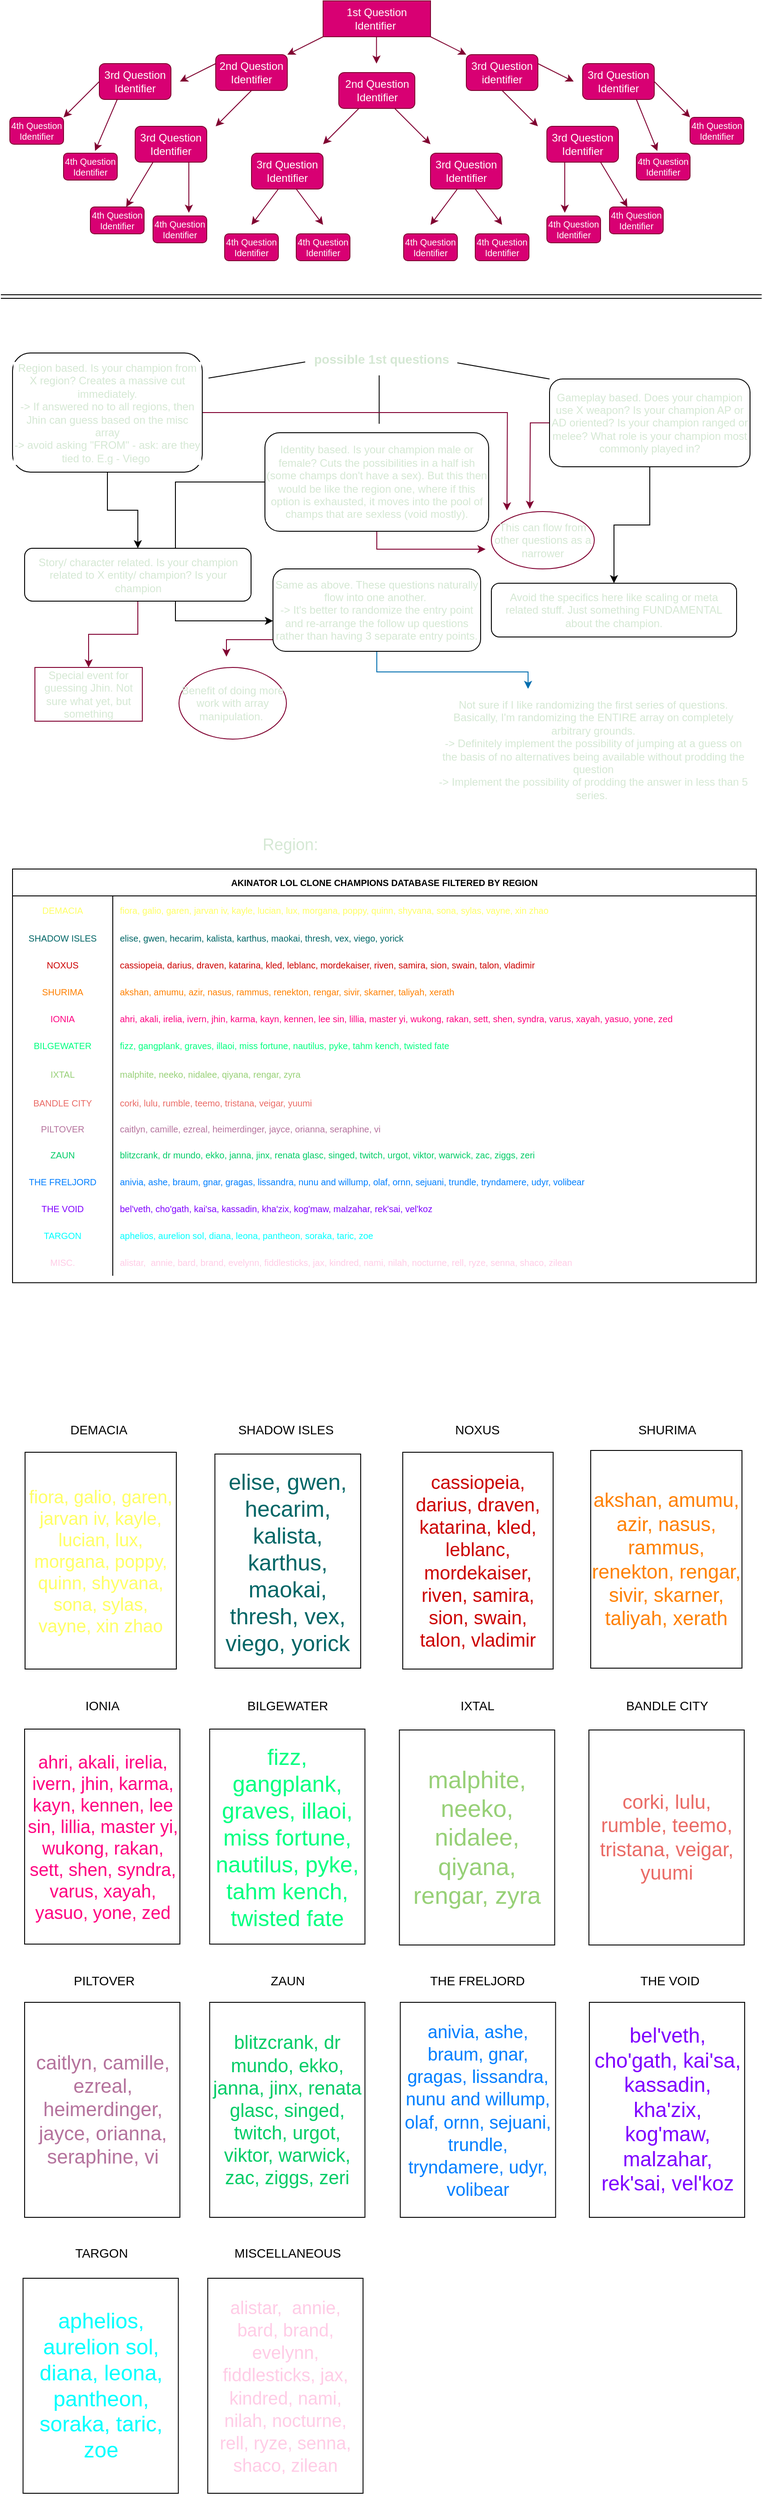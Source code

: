 <mxfile version="20.2.8" type="github">
  <diagram id="Z1RR6mmJHM-_WVOXm7XX" name="Page-1">
    <mxGraphModel dx="1185" dy="662" grid="0" gridSize="10" guides="1" tooltips="1" connect="1" arrows="1" fold="1" page="1" pageScale="1" pageWidth="850" pageHeight="1100" math="0" shadow="0">
      <root>
        <mxCell id="0" />
        <mxCell id="1" parent="0" />
        <mxCell id="8yJS9vhKJrnBrzT2P1xs-1" value="1st Question Identifier&amp;nbsp;" style="rounded=0;whiteSpace=wrap;html=1;fillStyle=auto;labelBorderColor=none;labelBackgroundColor=none;fillColor=#d80073;fontColor=#ffffff;strokeColor=#800031;" parent="1" vertex="1">
          <mxGeometry x="360" y="30" width="120" height="40" as="geometry" />
        </mxCell>
        <mxCell id="8yJS9vhKJrnBrzT2P1xs-2" value="" style="endArrow=classic;html=1;rounded=0;labelBackgroundColor=none;fillColor=#d80073;strokeColor=#800031;fontColor=#D5E8D4;" parent="1" edge="1">
          <mxGeometry width="50" height="50" relative="1" as="geometry">
            <mxPoint x="360" y="70" as="sourcePoint" />
            <mxPoint x="320" y="90" as="targetPoint" />
            <Array as="points" />
          </mxGeometry>
        </mxCell>
        <mxCell id="8yJS9vhKJrnBrzT2P1xs-4" value="" style="endArrow=classic;html=1;rounded=0;labelBackgroundColor=none;fillColor=#d80073;strokeColor=#800031;fontColor=#D5E8D4;" parent="1" edge="1">
          <mxGeometry width="50" height="50" relative="1" as="geometry">
            <mxPoint x="419.66" y="70" as="sourcePoint" />
            <mxPoint x="419.66" y="100" as="targetPoint" />
            <Array as="points">
              <mxPoint x="419.66" y="70" />
            </Array>
          </mxGeometry>
        </mxCell>
        <mxCell id="8yJS9vhKJrnBrzT2P1xs-5" value="" style="endArrow=classic;html=1;rounded=0;entryX=0;entryY=0;entryDx=0;entryDy=0;labelBackgroundColor=none;fillColor=#d80073;strokeColor=#800031;fontColor=#D5E8D4;" parent="1" target="8yJS9vhKJrnBrzT2P1xs-7" edge="1">
          <mxGeometry width="50" height="50" relative="1" as="geometry">
            <mxPoint x="480" y="70" as="sourcePoint" />
            <mxPoint x="515" y="90" as="targetPoint" />
            <Array as="points" />
          </mxGeometry>
        </mxCell>
        <mxCell id="8yJS9vhKJrnBrzT2P1xs-6" value="2nd Question Identifier" style="rounded=1;whiteSpace=wrap;html=1;fillStyle=auto;labelBackgroundColor=none;fillColor=#d80073;fontColor=#ffffff;strokeColor=#800031;" parent="1" vertex="1">
          <mxGeometry x="240" y="90" width="80" height="40" as="geometry" />
        </mxCell>
        <mxCell id="8yJS9vhKJrnBrzT2P1xs-7" value="3rd Question identifier" style="rounded=1;whiteSpace=wrap;html=1;fillStyle=auto;labelBackgroundColor=none;fillColor=#d80073;fontColor=#ffffff;strokeColor=#800031;" parent="1" vertex="1">
          <mxGeometry x="520" y="90" width="80" height="40" as="geometry" />
        </mxCell>
        <mxCell id="8yJS9vhKJrnBrzT2P1xs-8" value="2nd Question Identifier" style="rounded=1;whiteSpace=wrap;html=1;fillStyle=auto;labelBackgroundColor=none;fillColor=#d80073;fontColor=#ffffff;strokeColor=#800031;" parent="1" vertex="1">
          <mxGeometry x="377.5" y="110" width="85" height="40" as="geometry" />
        </mxCell>
        <mxCell id="8yJS9vhKJrnBrzT2P1xs-10" value="" style="endArrow=classic;html=1;rounded=0;labelBackgroundColor=none;fillColor=#d80073;strokeColor=#800031;fontColor=#D5E8D4;" parent="1" edge="1">
          <mxGeometry width="50" height="50" relative="1" as="geometry">
            <mxPoint x="400" y="150" as="sourcePoint" />
            <mxPoint x="360" y="190" as="targetPoint" />
            <Array as="points">
              <mxPoint x="360" y="190" />
            </Array>
          </mxGeometry>
        </mxCell>
        <mxCell id="8yJS9vhKJrnBrzT2P1xs-11" value="" style="endArrow=classic;html=1;rounded=0;labelBackgroundColor=none;fillColor=#d80073;strokeColor=#800031;fontColor=#D5E8D4;" parent="1" edge="1">
          <mxGeometry width="50" height="50" relative="1" as="geometry">
            <mxPoint x="440" y="150" as="sourcePoint" />
            <mxPoint x="480" y="190" as="targetPoint" />
            <Array as="points" />
          </mxGeometry>
        </mxCell>
        <mxCell id="8yJS9vhKJrnBrzT2P1xs-14" value="3rd Question Identifier" style="rounded=1;whiteSpace=wrap;html=1;fillStyle=auto;labelBackgroundColor=none;fillColor=#d80073;fontColor=#ffffff;strokeColor=#800031;" parent="1" vertex="1">
          <mxGeometry x="280" y="200" width="80" height="40" as="geometry" />
        </mxCell>
        <mxCell id="8yJS9vhKJrnBrzT2P1xs-15" value="3rd Question Identifier" style="rounded=1;whiteSpace=wrap;html=1;fillStyle=auto;labelBackgroundColor=none;fillColor=#d80073;fontColor=#ffffff;strokeColor=#800031;" parent="1" vertex="1">
          <mxGeometry x="480" y="200" width="80" height="40" as="geometry" />
        </mxCell>
        <mxCell id="8yJS9vhKJrnBrzT2P1xs-16" value="3rd Question Identifier" style="rounded=1;whiteSpace=wrap;html=1;fillStyle=auto;labelBackgroundColor=none;fillColor=#d80073;fontColor=#ffffff;strokeColor=#800031;" parent="1" vertex="1">
          <mxGeometry x="110" y="100" width="80" height="40" as="geometry" />
        </mxCell>
        <mxCell id="8yJS9vhKJrnBrzT2P1xs-19" value="" style="endArrow=classic;html=1;rounded=0;labelBackgroundColor=none;fillColor=#d80073;strokeColor=#800031;fontColor=#D5E8D4;" parent="1" edge="1">
          <mxGeometry width="50" height="50" relative="1" as="geometry">
            <mxPoint x="240" y="100" as="sourcePoint" />
            <mxPoint x="200" y="120" as="targetPoint" />
            <Array as="points" />
          </mxGeometry>
        </mxCell>
        <mxCell id="8yJS9vhKJrnBrzT2P1xs-20" value="" style="endArrow=classic;html=1;rounded=0;labelBackgroundColor=none;fillColor=#d80073;strokeColor=#800031;fontColor=#D5E8D4;" parent="1" edge="1">
          <mxGeometry width="50" height="50" relative="1" as="geometry">
            <mxPoint x="280" y="130" as="sourcePoint" />
            <mxPoint x="240" y="170" as="targetPoint" />
            <Array as="points">
              <mxPoint x="240" y="170" />
            </Array>
          </mxGeometry>
        </mxCell>
        <mxCell id="8yJS9vhKJrnBrzT2P1xs-21" value="3rd Question Identifier" style="rounded=1;whiteSpace=wrap;html=1;fillStyle=auto;labelBackgroundColor=none;fillColor=#d80073;fontColor=#ffffff;strokeColor=#800031;" parent="1" vertex="1">
          <mxGeometry x="150" y="170" width="80" height="40" as="geometry" />
        </mxCell>
        <mxCell id="8yJS9vhKJrnBrzT2P1xs-24" value="" style="endArrow=classic;html=1;rounded=0;entryX=0;entryY=0;entryDx=0;entryDy=0;labelBackgroundColor=none;fillColor=#d80073;strokeColor=#800031;fontColor=#D5E8D4;" parent="1" edge="1">
          <mxGeometry width="50" height="50" relative="1" as="geometry">
            <mxPoint x="600" y="100" as="sourcePoint" />
            <mxPoint x="640" y="120" as="targetPoint" />
            <Array as="points" />
          </mxGeometry>
        </mxCell>
        <mxCell id="8yJS9vhKJrnBrzT2P1xs-25" value="3rd Question Identifier" style="rounded=1;whiteSpace=wrap;html=1;fillStyle=auto;labelBackgroundColor=none;fillColor=#d80073;fontColor=#ffffff;strokeColor=#800031;" parent="1" vertex="1">
          <mxGeometry x="650" y="100" width="80" height="40" as="geometry" />
        </mxCell>
        <mxCell id="8yJS9vhKJrnBrzT2P1xs-26" value="" style="endArrow=classic;html=1;rounded=0;labelBackgroundColor=none;fillColor=#d80073;strokeColor=#800031;fontColor=#D5E8D4;" parent="1" edge="1">
          <mxGeometry width="50" height="50" relative="1" as="geometry">
            <mxPoint x="560" y="130" as="sourcePoint" />
            <mxPoint x="600" y="170" as="targetPoint" />
            <Array as="points" />
          </mxGeometry>
        </mxCell>
        <mxCell id="8yJS9vhKJrnBrzT2P1xs-27" value="3rd Question Identifier" style="rounded=1;whiteSpace=wrap;html=1;fillStyle=auto;labelBackgroundColor=none;fillColor=#d80073;fontColor=#ffffff;strokeColor=#800031;" parent="1" vertex="1">
          <mxGeometry x="610" y="170" width="80" height="40" as="geometry" />
        </mxCell>
        <mxCell id="8yJS9vhKJrnBrzT2P1xs-28" value="" style="endArrow=classic;html=1;rounded=0;shadow=0;entryX=1;entryY=0;entryDx=0;entryDy=0;labelBackgroundColor=none;fillColor=#d80073;strokeColor=#800031;fontColor=#D5E8D4;" parent="1" target="8yJS9vhKJrnBrzT2P1xs-30" edge="1">
          <mxGeometry width="50" height="50" relative="1" as="geometry">
            <mxPoint x="110" y="120" as="sourcePoint" />
            <mxPoint x="70" y="150" as="targetPoint" />
          </mxGeometry>
        </mxCell>
        <mxCell id="8yJS9vhKJrnBrzT2P1xs-29" value="" style="endArrow=classic;html=1;rounded=0;shadow=0;entryX=0.587;entryY=-0.083;entryDx=0;entryDy=0;entryPerimeter=0;labelBackgroundColor=none;fillColor=#d80073;strokeColor=#800031;fontColor=#D5E8D4;" parent="1" target="8yJS9vhKJrnBrzT2P1xs-31" edge="1">
          <mxGeometry width="50" height="50" relative="1" as="geometry">
            <mxPoint x="130" y="140" as="sourcePoint" />
            <mxPoint x="110" y="190" as="targetPoint" />
          </mxGeometry>
        </mxCell>
        <mxCell id="8yJS9vhKJrnBrzT2P1xs-30" value="4th Question Identifier" style="rounded=1;whiteSpace=wrap;html=1;fillStyle=auto;fontSize=10;labelBackgroundColor=none;fillColor=#d80073;fontColor=#ffffff;strokeColor=#800031;" parent="1" vertex="1">
          <mxGeometry x="10" y="160" width="60" height="30" as="geometry" />
        </mxCell>
        <mxCell id="8yJS9vhKJrnBrzT2P1xs-31" value="4th Question Identifier" style="rounded=1;whiteSpace=wrap;html=1;fillStyle=auto;fontSize=10;labelBackgroundColor=none;fillColor=#d80073;fontColor=#ffffff;strokeColor=#800031;" parent="1" vertex="1">
          <mxGeometry x="70" y="200" width="60" height="30" as="geometry" />
        </mxCell>
        <mxCell id="8yJS9vhKJrnBrzT2P1xs-32" value="" style="endArrow=classic;html=1;rounded=0;shadow=0;fontSize=10;labelBackgroundColor=none;fillColor=#d80073;strokeColor=#800031;fontColor=#D5E8D4;" parent="1" edge="1">
          <mxGeometry width="50" height="50" relative="1" as="geometry">
            <mxPoint x="170" y="210" as="sourcePoint" />
            <mxPoint x="140" y="260" as="targetPoint" />
          </mxGeometry>
        </mxCell>
        <mxCell id="8yJS9vhKJrnBrzT2P1xs-33" value="" style="endArrow=classic;html=1;rounded=0;shadow=0;fontSize=10;entryX=0.667;entryY=-0.117;entryDx=0;entryDy=0;entryPerimeter=0;labelBackgroundColor=none;fillColor=#d80073;strokeColor=#800031;fontColor=#D5E8D4;" parent="1" target="8yJS9vhKJrnBrzT2P1xs-35" edge="1">
          <mxGeometry width="50" height="50" relative="1" as="geometry">
            <mxPoint x="210" y="210" as="sourcePoint" />
            <mxPoint x="210" y="260" as="targetPoint" />
          </mxGeometry>
        </mxCell>
        <mxCell id="8yJS9vhKJrnBrzT2P1xs-34" value="4th Question Identifier" style="rounded=1;whiteSpace=wrap;html=1;fillStyle=auto;fontSize=10;labelBackgroundColor=none;fillColor=#d80073;fontColor=#ffffff;strokeColor=#800031;" parent="1" vertex="1">
          <mxGeometry x="100" y="260" width="60" height="30" as="geometry" />
        </mxCell>
        <mxCell id="8yJS9vhKJrnBrzT2P1xs-35" value="4th Question Identifier" style="rounded=1;whiteSpace=wrap;html=1;fillStyle=auto;fontSize=10;labelBackgroundColor=none;fillColor=#d80073;fontColor=#ffffff;strokeColor=#800031;" parent="1" vertex="1">
          <mxGeometry x="170" y="270" width="60" height="30" as="geometry" />
        </mxCell>
        <mxCell id="8yJS9vhKJrnBrzT2P1xs-37" value="" style="endArrow=classic;html=1;rounded=0;shadow=0;fontSize=10;labelBackgroundColor=none;fillColor=#d80073;strokeColor=#800031;fontColor=#D5E8D4;" parent="1" edge="1">
          <mxGeometry width="50" height="50" relative="1" as="geometry">
            <mxPoint x="310" y="240" as="sourcePoint" />
            <mxPoint x="280" y="280" as="targetPoint" />
          </mxGeometry>
        </mxCell>
        <mxCell id="8yJS9vhKJrnBrzT2P1xs-38" value="" style="endArrow=classic;html=1;rounded=0;shadow=0;fontSize=10;labelBackgroundColor=none;fillColor=#d80073;strokeColor=#800031;fontColor=#D5E8D4;" parent="1" edge="1">
          <mxGeometry width="50" height="50" relative="1" as="geometry">
            <mxPoint x="330" y="240" as="sourcePoint" />
            <mxPoint x="360" y="280" as="targetPoint" />
          </mxGeometry>
        </mxCell>
        <mxCell id="8yJS9vhKJrnBrzT2P1xs-39" value="" style="endArrow=classic;html=1;rounded=0;shadow=0;fontSize=10;labelBackgroundColor=none;fillColor=#d80073;strokeColor=#800031;fontColor=#D5E8D4;" parent="1" edge="1">
          <mxGeometry width="50" height="50" relative="1" as="geometry">
            <mxPoint x="510" y="240" as="sourcePoint" />
            <mxPoint x="480" y="280" as="targetPoint" />
          </mxGeometry>
        </mxCell>
        <mxCell id="8yJS9vhKJrnBrzT2P1xs-40" value="" style="endArrow=classic;html=1;rounded=0;shadow=0;fontSize=10;labelBackgroundColor=none;fillColor=#d80073;strokeColor=#800031;fontColor=#D5E8D4;" parent="1" edge="1">
          <mxGeometry width="50" height="50" relative="1" as="geometry">
            <mxPoint x="530" y="240" as="sourcePoint" />
            <mxPoint x="560" y="280" as="targetPoint" />
          </mxGeometry>
        </mxCell>
        <mxCell id="8yJS9vhKJrnBrzT2P1xs-41" value="4th Question Identifier" style="rounded=1;whiteSpace=wrap;html=1;fillStyle=auto;fontSize=10;labelBackgroundColor=none;fillColor=#d80073;fontColor=#ffffff;strokeColor=#800031;" parent="1" vertex="1">
          <mxGeometry x="250" y="290" width="60" height="30" as="geometry" />
        </mxCell>
        <mxCell id="8yJS9vhKJrnBrzT2P1xs-42" value="4th Question Identifier" style="rounded=1;whiteSpace=wrap;html=1;fillStyle=auto;fontSize=10;labelBackgroundColor=none;fillColor=#d80073;fontColor=#ffffff;strokeColor=#800031;" parent="1" vertex="1">
          <mxGeometry x="330" y="290" width="60" height="30" as="geometry" />
        </mxCell>
        <mxCell id="8yJS9vhKJrnBrzT2P1xs-43" value="4th Question Identifier" style="rounded=1;whiteSpace=wrap;html=1;fillStyle=auto;fontSize=10;labelBackgroundColor=none;fillColor=#d80073;fontColor=#ffffff;strokeColor=#800031;" parent="1" vertex="1">
          <mxGeometry x="450" y="290" width="60" height="30" as="geometry" />
        </mxCell>
        <mxCell id="8yJS9vhKJrnBrzT2P1xs-44" value="4th Question Identifier" style="rounded=1;whiteSpace=wrap;html=1;fillStyle=auto;fontSize=10;labelBackgroundColor=none;fillColor=#d80073;fontColor=#ffffff;strokeColor=#800031;" parent="1" vertex="1">
          <mxGeometry x="530" y="290" width="60" height="30" as="geometry" />
        </mxCell>
        <mxCell id="8yJS9vhKJrnBrzT2P1xs-47" value="" style="endArrow=classic;html=1;rounded=0;shadow=0;fontSize=10;entryX=0.667;entryY=-0.117;entryDx=0;entryDy=0;entryPerimeter=0;labelBackgroundColor=none;fillColor=#d80073;strokeColor=#800031;fontColor=#D5E8D4;" parent="1" edge="1">
          <mxGeometry width="50" height="50" relative="1" as="geometry">
            <mxPoint x="630" y="210" as="sourcePoint" />
            <mxPoint x="630.02" y="266.49" as="targetPoint" />
          </mxGeometry>
        </mxCell>
        <mxCell id="8yJS9vhKJrnBrzT2P1xs-48" value="4th Question Identifier" style="rounded=1;whiteSpace=wrap;html=1;fillStyle=auto;fontSize=10;labelBackgroundColor=none;fillColor=#d80073;fontColor=#ffffff;strokeColor=#800031;" parent="1" vertex="1">
          <mxGeometry x="610" y="270" width="60" height="30" as="geometry" />
        </mxCell>
        <mxCell id="8yJS9vhKJrnBrzT2P1xs-49" value="" style="endArrow=classic;html=1;rounded=0;shadow=0;fontSize=10;entryX=0.333;entryY=0;entryDx=0;entryDy=0;entryPerimeter=0;labelBackgroundColor=none;fillColor=#d80073;strokeColor=#800031;fontColor=#D5E8D4;" parent="1" target="8yJS9vhKJrnBrzT2P1xs-50" edge="1">
          <mxGeometry width="50" height="50" relative="1" as="geometry">
            <mxPoint x="670" y="210" as="sourcePoint" />
            <mxPoint x="700" y="240" as="targetPoint" />
          </mxGeometry>
        </mxCell>
        <mxCell id="8yJS9vhKJrnBrzT2P1xs-50" value="4th Question Identifier" style="rounded=1;whiteSpace=wrap;html=1;fillStyle=auto;fontSize=10;labelBackgroundColor=none;fillColor=#d80073;fontColor=#ffffff;strokeColor=#800031;" parent="1" vertex="1">
          <mxGeometry x="680" y="260" width="60" height="30" as="geometry" />
        </mxCell>
        <mxCell id="8yJS9vhKJrnBrzT2P1xs-52" value="" style="endArrow=classic;html=1;rounded=0;shadow=0;labelBackgroundColor=none;fillColor=#d80073;strokeColor=#800031;fontColor=#D5E8D4;" parent="1" edge="1">
          <mxGeometry width="50" height="50" relative="1" as="geometry">
            <mxPoint x="730" y="120" as="sourcePoint" />
            <mxPoint x="770" y="160" as="targetPoint" />
          </mxGeometry>
        </mxCell>
        <mxCell id="8yJS9vhKJrnBrzT2P1xs-53" value="4th Question Identifier" style="rounded=1;whiteSpace=wrap;html=1;fillStyle=auto;fontSize=10;labelBackgroundColor=none;fillColor=#d80073;fontColor=#ffffff;strokeColor=#800031;" parent="1" vertex="1">
          <mxGeometry x="770" y="160" width="60" height="30" as="geometry" />
        </mxCell>
        <mxCell id="8yJS9vhKJrnBrzT2P1xs-54" value="" style="endArrow=classic;html=1;rounded=0;shadow=0;entryX=0.391;entryY=-0.083;entryDx=0;entryDy=0;entryPerimeter=0;labelBackgroundColor=none;fillColor=#d80073;strokeColor=#800031;fontColor=#D5E8D4;" parent="1" target="8yJS9vhKJrnBrzT2P1xs-55" edge="1">
          <mxGeometry width="50" height="50" relative="1" as="geometry">
            <mxPoint x="710" y="140" as="sourcePoint" />
            <mxPoint x="740" y="190" as="targetPoint" />
          </mxGeometry>
        </mxCell>
        <mxCell id="8yJS9vhKJrnBrzT2P1xs-55" value="4th Question Identifier" style="rounded=1;whiteSpace=wrap;html=1;fillStyle=auto;fontSize=10;labelBackgroundColor=none;fillColor=#d80073;fontColor=#ffffff;strokeColor=#800031;" parent="1" vertex="1">
          <mxGeometry x="710" y="200" width="60" height="30" as="geometry" />
        </mxCell>
        <mxCell id="8yJS9vhKJrnBrzT2P1xs-56" value="" style="shape=link;html=1;rounded=0;shadow=0;strokeColor=default;fontSize=10;" parent="1" edge="1">
          <mxGeometry width="100" relative="1" as="geometry">
            <mxPoint y="360" as="sourcePoint" />
            <mxPoint x="850" y="360" as="targetPoint" />
          </mxGeometry>
        </mxCell>
        <mxCell id="JPr3L9YZvZo8pwGkN5dZ-1" value="&lt;h1&gt;&lt;font color=&quot;#d5e8d4&quot; style=&quot;font-size: 14px;&quot;&gt;possible 1st questions&lt;/font&gt;&lt;/h1&gt;" style="text;html=1;strokeColor=none;fillColor=none;spacing=5;spacingTop=-20;whiteSpace=wrap;overflow=hidden;rounded=0;labelBackgroundColor=default;labelBorderColor=none;fontColor=#007FFF;" vertex="1" parent="1">
          <mxGeometry x="345" y="407" width="166" height="36" as="geometry" />
        </mxCell>
        <mxCell id="JPr3L9YZvZo8pwGkN5dZ-5" value="" style="endArrow=none;html=1;rounded=0;labelBackgroundColor=default;fontSize=12;fontColor=#007FFF;" edge="1" parent="1">
          <mxGeometry relative="1" as="geometry">
            <mxPoint x="232" y="451" as="sourcePoint" />
            <mxPoint x="340" y="433" as="targetPoint" />
          </mxGeometry>
        </mxCell>
        <mxCell id="JPr3L9YZvZo8pwGkN5dZ-6" value="" style="endArrow=none;html=1;rounded=0;labelBackgroundColor=default;fontSize=12;fontColor=#007FFF;" edge="1" parent="1">
          <mxGeometry relative="1" as="geometry">
            <mxPoint x="422.66" y="448" as="sourcePoint" />
            <mxPoint x="422.66" y="502" as="targetPoint" />
          </mxGeometry>
        </mxCell>
        <mxCell id="JPr3L9YZvZo8pwGkN5dZ-7" value="" style="endArrow=none;html=1;rounded=0;labelBackgroundColor=default;fontSize=12;fontColor=#007FFF;" edge="1" parent="1">
          <mxGeometry relative="1" as="geometry">
            <mxPoint x="510" y="434" as="sourcePoint" />
            <mxPoint x="613" y="452" as="targetPoint" />
          </mxGeometry>
        </mxCell>
        <mxCell id="JPr3L9YZvZo8pwGkN5dZ-18" value="" style="edgeStyle=orthogonalEdgeStyle;rounded=0;orthogonalLoop=1;jettySize=auto;html=1;labelBackgroundColor=default;fontSize=12;fontColor=#D5E8D4;" edge="1" parent="1" source="JPr3L9YZvZo8pwGkN5dZ-8" target="JPr3L9YZvZo8pwGkN5dZ-17">
          <mxGeometry relative="1" as="geometry" />
        </mxCell>
        <mxCell id="JPr3L9YZvZo8pwGkN5dZ-30" style="edgeStyle=orthogonalEdgeStyle;rounded=0;orthogonalLoop=1;jettySize=auto;html=1;labelBackgroundColor=none;strokeColor=#800031;fontSize=12;fontColor=#D5E8D4;" edge="1" parent="1" source="JPr3L9YZvZo8pwGkN5dZ-8">
          <mxGeometry relative="1" as="geometry">
            <mxPoint x="565.448" y="598.759" as="targetPoint" />
          </mxGeometry>
        </mxCell>
        <mxCell id="JPr3L9YZvZo8pwGkN5dZ-8" value="&lt;font color=&quot;#d5e8d4&quot;&gt;Region based. Is your champion from X region? Creates a massive cut immediately.&lt;br&gt;-&amp;gt; If answered no to all regions, then Jhin can guess based on the misc array&lt;br&gt;-&amp;gt; avoid asking &quot;FROM&quot; - ask: are they tied to. E.g - Viego&amp;nbsp;&lt;br&gt;&lt;/font&gt;" style="rounded=1;whiteSpace=wrap;html=1;labelBackgroundColor=default;labelBorderColor=none;fontSize=12;fontColor=#007FFF;" vertex="1" parent="1">
          <mxGeometry x="13" y="423" width="212" height="133" as="geometry" />
        </mxCell>
        <mxCell id="JPr3L9YZvZo8pwGkN5dZ-24" value="" style="edgeStyle=orthogonalEdgeStyle;rounded=0;orthogonalLoop=1;jettySize=auto;html=1;labelBackgroundColor=default;fontSize=12;fontColor=#D5E8D4;" edge="1" parent="1" source="JPr3L9YZvZo8pwGkN5dZ-9" target="JPr3L9YZvZo8pwGkN5dZ-23">
          <mxGeometry relative="1" as="geometry">
            <Array as="points">
              <mxPoint x="195" y="567" />
              <mxPoint x="195" y="722" />
            </Array>
          </mxGeometry>
        </mxCell>
        <mxCell id="JPr3L9YZvZo8pwGkN5dZ-29" style="edgeStyle=orthogonalEdgeStyle;rounded=0;orthogonalLoop=1;jettySize=auto;html=1;labelBackgroundColor=none;strokeColor=#800031;fontSize=12;fontColor=#D5E8D4;" edge="1" parent="1" source="JPr3L9YZvZo8pwGkN5dZ-9">
          <mxGeometry relative="1" as="geometry">
            <mxPoint x="541" y="642" as="targetPoint" />
          </mxGeometry>
        </mxCell>
        <mxCell id="JPr3L9YZvZo8pwGkN5dZ-9" value="&lt;font color=&quot;#d5e8d4&quot;&gt;Identity based. Is your champion male or female? Cuts the possibilities in a half ish (some champs don&#39;t have a sex). But this then would be like the region one, where if this option is exhausted, it moves into the pool of champs that are sexless (void mostly).&lt;/font&gt;" style="rounded=1;whiteSpace=wrap;html=1;labelBackgroundColor=default;labelBorderColor=none;fontSize=12;fontColor=#007FFF;" vertex="1" parent="1">
          <mxGeometry x="295" y="512" width="250" height="110" as="geometry" />
        </mxCell>
        <mxCell id="JPr3L9YZvZo8pwGkN5dZ-26" value="" style="edgeStyle=orthogonalEdgeStyle;rounded=0;orthogonalLoop=1;jettySize=auto;html=1;labelBackgroundColor=default;fontSize=12;fontColor=#D5E8D4;" edge="1" parent="1" source="JPr3L9YZvZo8pwGkN5dZ-11" target="JPr3L9YZvZo8pwGkN5dZ-25">
          <mxGeometry relative="1" as="geometry" />
        </mxCell>
        <mxCell id="JPr3L9YZvZo8pwGkN5dZ-27" value="" style="edgeStyle=orthogonalEdgeStyle;rounded=0;orthogonalLoop=1;jettySize=auto;html=1;labelBackgroundColor=none;strokeColor=#800031;fontSize=12;fontColor=#D5E8D4;" edge="1" parent="1" source="JPr3L9YZvZo8pwGkN5dZ-11">
          <mxGeometry relative="1" as="geometry">
            <mxPoint x="591" y="597" as="targetPoint" />
          </mxGeometry>
        </mxCell>
        <mxCell id="JPr3L9YZvZo8pwGkN5dZ-11" value="&lt;font color=&quot;#d5e8d4&quot;&gt;Gameplay based. Does your champion use X weapon? Is your champion AP or AD oriented? Is your champion ranged or melee? What role is your champion most commonly played in?&lt;/font&gt;" style="rounded=1;whiteSpace=wrap;html=1;labelBackgroundColor=default;labelBorderColor=none;fontSize=12;fontColor=#007FFF;" vertex="1" parent="1">
          <mxGeometry x="613" y="452" width="224" height="98" as="geometry" />
        </mxCell>
        <mxCell id="JPr3L9YZvZo8pwGkN5dZ-33" style="edgeStyle=orthogonalEdgeStyle;rounded=0;orthogonalLoop=1;jettySize=auto;html=1;labelBackgroundColor=none;strokeColor=#800031;fontSize=12;fontColor=#D5E8D4;" edge="1" parent="1" source="JPr3L9YZvZo8pwGkN5dZ-17" target="JPr3L9YZvZo8pwGkN5dZ-34">
          <mxGeometry relative="1" as="geometry">
            <mxPoint x="97.172" y="784.276" as="targetPoint" />
          </mxGeometry>
        </mxCell>
        <mxCell id="JPr3L9YZvZo8pwGkN5dZ-17" value="&lt;font color=&quot;#d5e8d4&quot;&gt;Story/ character related. Is your champion related to X entity/ champion? Is your champion&lt;/font&gt;" style="whiteSpace=wrap;html=1;fontColor=#007FFF;rounded=1;labelBackgroundColor=default;labelBorderColor=none;" vertex="1" parent="1">
          <mxGeometry x="26.5" y="641" width="253" height="59" as="geometry" />
        </mxCell>
        <mxCell id="JPr3L9YZvZo8pwGkN5dZ-31" style="edgeStyle=orthogonalEdgeStyle;rounded=0;orthogonalLoop=1;jettySize=auto;html=1;labelBackgroundColor=none;strokeColor=#800031;fontSize=12;fontColor=#D5E8D4;" edge="1" parent="1" source="JPr3L9YZvZo8pwGkN5dZ-23">
          <mxGeometry relative="1" as="geometry">
            <mxPoint x="252" y="762" as="targetPoint" />
            <Array as="points">
              <mxPoint x="252" y="743" />
              <mxPoint x="252" y="743" />
            </Array>
          </mxGeometry>
        </mxCell>
        <mxCell id="JPr3L9YZvZo8pwGkN5dZ-36" style="edgeStyle=orthogonalEdgeStyle;rounded=0;orthogonalLoop=1;jettySize=auto;html=1;labelBackgroundColor=none;strokeColor=#006EAF;fontSize=12;fontColor=#D5E8D4;fillColor=#1ba1e2;" edge="1" parent="1" source="JPr3L9YZvZo8pwGkN5dZ-23" target="JPr3L9YZvZo8pwGkN5dZ-35">
          <mxGeometry relative="1" as="geometry">
            <Array as="points">
              <mxPoint x="420" y="779" />
              <mxPoint x="589" y="779" />
            </Array>
          </mxGeometry>
        </mxCell>
        <mxCell id="JPr3L9YZvZo8pwGkN5dZ-23" value="&lt;font color=&quot;#d5e8d4&quot;&gt;Same as above. These questions naturally flow into one another.&amp;nbsp;&lt;br&gt;-&amp;gt; It&#39;s better to randomize the entry point and re-arrange the follow up questions rather than having 3 separate entry points.&lt;/font&gt;" style="whiteSpace=wrap;html=1;fontColor=#007FFF;rounded=1;labelBackgroundColor=default;labelBorderColor=none;" vertex="1" parent="1">
          <mxGeometry x="304" y="664" width="232" height="92" as="geometry" />
        </mxCell>
        <mxCell id="JPr3L9YZvZo8pwGkN5dZ-25" value="&lt;font color=&quot;#d5e8d4&quot;&gt;Avoid the specifics here like scaling or meta related stuff. Just something FUNDAMENTAL about the champion.&lt;/font&gt;" style="whiteSpace=wrap;html=1;fontColor=#007FFF;rounded=1;labelBackgroundColor=default;labelBorderColor=none;" vertex="1" parent="1">
          <mxGeometry x="548" y="680" width="274" height="60" as="geometry" />
        </mxCell>
        <mxCell id="JPr3L9YZvZo8pwGkN5dZ-28" value="This can flow from other questions as a narrower" style="ellipse;whiteSpace=wrap;html=1;labelBackgroundColor=none;labelBorderColor=none;strokeColor=#800031;fontSize=12;fontColor=#D5E8D4;" vertex="1" parent="1">
          <mxGeometry x="548" y="600" width="115" height="64" as="geometry" />
        </mxCell>
        <mxCell id="JPr3L9YZvZo8pwGkN5dZ-32" value="Benefit of doing more work with array manipulation.&amp;nbsp;" style="ellipse;whiteSpace=wrap;html=1;labelBackgroundColor=none;labelBorderColor=none;strokeColor=#800031;fontSize=12;fontColor=#D5E8D4;" vertex="1" parent="1">
          <mxGeometry x="199" y="774" width="120" height="80" as="geometry" />
        </mxCell>
        <mxCell id="JPr3L9YZvZo8pwGkN5dZ-34" value="Special event for guessing Jhin. Not sure what yet, but something" style="rounded=0;whiteSpace=wrap;html=1;labelBackgroundColor=none;labelBorderColor=none;strokeColor=#800031;fontSize=12;fontColor=#D5E8D4;" vertex="1" parent="1">
          <mxGeometry x="38.002" y="773.996" width="120" height="60" as="geometry" />
        </mxCell>
        <mxCell id="JPr3L9YZvZo8pwGkN5dZ-35" value="Not sure if I like randomizing the first series of questions. Basically, I&#39;m randomizing the ENTIRE array on completely arbitrary grounds.&lt;br&gt;-&amp;gt; Definitely implement the possibility of jumping at a guess on the basis of no alternatives being available without prodding the question&lt;br&gt;-&amp;gt; Implement the possibility of prodding the answer in less than 5 series.&amp;nbsp;&lt;br&gt;" style="rounded=1;whiteSpace=wrap;html=1;labelBackgroundColor=none;labelBorderColor=none;strokeColor=#FFFFFF;fontSize=12;fontColor=#D5E8D4;" vertex="1" parent="1">
          <mxGeometry x="487" y="798" width="350" height="136" as="geometry" />
        </mxCell>
        <mxCell id="JPr3L9YZvZo8pwGkN5dZ-39" value="" style="verticalLabelPosition=bottom;verticalAlign=top;html=1;strokeWidth=2;shape=mxgraph.arrows2.arrow;dy=0.6;dx=40;notch=0;labelBackgroundColor=none;labelBorderColor=none;strokeColor=#FFFFFF;fontSize=12;fontColor=#D5E8D4;rotation=-210;" vertex="1" parent="1">
          <mxGeometry x="364.25" y="927" width="117.5" height="28" as="geometry" />
        </mxCell>
        <mxCell id="JPr3L9YZvZo8pwGkN5dZ-40" value="&lt;font style=&quot;font-size: 18px;&quot;&gt;Region:&lt;br&gt;&lt;br&gt;&lt;br&gt;&lt;/font&gt;" style="text;html=1;align=center;verticalAlign=middle;resizable=0;points=[];autosize=1;strokeColor=none;fillColor=none;fontSize=12;fontColor=#D5E8D4;" vertex="1" parent="1">
          <mxGeometry x="283" y="955" width="80" height="77" as="geometry" />
        </mxCell>
        <mxCell id="JPr3L9YZvZo8pwGkN5dZ-51" value="AKINATOR LOL CLONE CHAMPIONS DATABASE FILTERED BY REGION" style="shape=table;startSize=30;container=1;collapsible=0;childLayout=tableLayout;fixedRows=1;rowLines=0;fontStyle=1;fillStyle=auto;fontSize=10;" vertex="1" parent="1">
          <mxGeometry x="13" y="999" width="831" height="461.8" as="geometry" />
        </mxCell>
        <mxCell id="JPr3L9YZvZo8pwGkN5dZ-52" value="" style="shape=tableRow;horizontal=0;startSize=0;swimlaneHead=0;swimlaneBody=0;top=0;left=0;bottom=0;right=0;collapsible=0;dropTarget=0;fillColor=none;points=[[0,0.5],[1,0.5]];portConstraint=eastwest;fillStyle=auto;fontSize=10;" vertex="1" parent="JPr3L9YZvZo8pwGkN5dZ-51">
          <mxGeometry y="30" width="831" height="32" as="geometry" />
        </mxCell>
        <mxCell id="JPr3L9YZvZo8pwGkN5dZ-53" value="&lt;font color=&quot;#ffff66&quot;&gt;DEMACIA&lt;/font&gt;" style="shape=partialRectangle;html=1;whiteSpace=wrap;connectable=0;fillColor=none;top=0;left=0;bottom=0;right=0;overflow=hidden;pointerEvents=1;fillStyle=auto;fontSize=10;" vertex="1" parent="JPr3L9YZvZo8pwGkN5dZ-52">
          <mxGeometry width="112" height="32" as="geometry">
            <mxRectangle width="112" height="32" as="alternateBounds" />
          </mxGeometry>
        </mxCell>
        <mxCell id="JPr3L9YZvZo8pwGkN5dZ-54" value="&lt;font color=&quot;#ffff66&quot;&gt;fiora, galio, garen, jarvan iv, kayle, lucian, lux, morgana, poppy, quinn, shyvana, sona, sylas, vayne, xin zhao&lt;/font&gt;" style="shape=partialRectangle;html=1;whiteSpace=wrap;connectable=0;fillColor=none;top=0;left=0;bottom=0;right=0;align=left;spacingLeft=6;overflow=hidden;fillStyle=auto;fontSize=10;" vertex="1" parent="JPr3L9YZvZo8pwGkN5dZ-52">
          <mxGeometry x="112" width="719" height="32" as="geometry">
            <mxRectangle width="719" height="32" as="alternateBounds" />
          </mxGeometry>
        </mxCell>
        <mxCell id="JPr3L9YZvZo8pwGkN5dZ-55" value="" style="shape=tableRow;horizontal=0;startSize=0;swimlaneHead=0;swimlaneBody=0;top=0;left=0;bottom=0;right=0;collapsible=0;dropTarget=0;fillColor=none;points=[[0,0.5],[1,0.5]];portConstraint=eastwest;fillStyle=auto;fontSize=10;" vertex="1" parent="JPr3L9YZvZo8pwGkN5dZ-51">
          <mxGeometry y="62" width="831" height="30" as="geometry" />
        </mxCell>
        <mxCell id="JPr3L9YZvZo8pwGkN5dZ-56" value="&lt;font color=&quot;#006666&quot;&gt;SHADOW ISLES&lt;/font&gt;" style="shape=partialRectangle;html=1;whiteSpace=wrap;connectable=0;fillColor=none;top=0;left=0;bottom=0;right=0;overflow=hidden;fillStyle=auto;fontSize=10;" vertex="1" parent="JPr3L9YZvZo8pwGkN5dZ-55">
          <mxGeometry width="112" height="30" as="geometry">
            <mxRectangle width="112" height="30" as="alternateBounds" />
          </mxGeometry>
        </mxCell>
        <mxCell id="JPr3L9YZvZo8pwGkN5dZ-57" value="&lt;font color=&quot;#006666&quot;&gt;elise, gwen, hecarim, kalista, karthus, maokai, thresh, vex, viego, yorick&lt;/font&gt;" style="shape=partialRectangle;html=1;whiteSpace=wrap;connectable=0;fillColor=none;top=0;left=0;bottom=0;right=0;align=left;spacingLeft=6;overflow=hidden;fillStyle=auto;fontSize=10;" vertex="1" parent="JPr3L9YZvZo8pwGkN5dZ-55">
          <mxGeometry x="112" width="719" height="30" as="geometry">
            <mxRectangle width="719" height="30" as="alternateBounds" />
          </mxGeometry>
        </mxCell>
        <mxCell id="JPr3L9YZvZo8pwGkN5dZ-58" value="" style="shape=tableRow;horizontal=0;startSize=0;swimlaneHead=0;swimlaneBody=0;top=0;left=0;bottom=0;right=0;collapsible=0;dropTarget=0;fillColor=none;points=[[0,0.5],[1,0.5]];portConstraint=eastwest;fillStyle=auto;fontSize=10;" vertex="1" parent="JPr3L9YZvZo8pwGkN5dZ-51">
          <mxGeometry y="92" width="831" height="30" as="geometry" />
        </mxCell>
        <mxCell id="JPr3L9YZvZo8pwGkN5dZ-59" value="&lt;font color=&quot;#cc0000&quot;&gt;NOXUS&lt;/font&gt;" style="shape=partialRectangle;html=1;whiteSpace=wrap;connectable=0;fillColor=none;top=0;left=0;bottom=0;right=0;overflow=hidden;fillStyle=auto;fontSize=10;" vertex="1" parent="JPr3L9YZvZo8pwGkN5dZ-58">
          <mxGeometry width="112" height="30" as="geometry">
            <mxRectangle width="112" height="30" as="alternateBounds" />
          </mxGeometry>
        </mxCell>
        <mxCell id="JPr3L9YZvZo8pwGkN5dZ-60" value="&lt;font color=&quot;#cc0000&quot;&gt;cassiopeia, darius, draven, katarina, kled, leblanc, mordekaiser, riven, samira, sion, swain, talon, vladimir&lt;/font&gt;" style="shape=partialRectangle;html=1;whiteSpace=wrap;connectable=0;fillColor=none;top=0;left=0;bottom=0;right=0;align=left;spacingLeft=6;overflow=hidden;fillStyle=auto;fontSize=10;sketch=0;" vertex="1" parent="JPr3L9YZvZo8pwGkN5dZ-58">
          <mxGeometry x="112" width="719" height="30" as="geometry">
            <mxRectangle width="719" height="30" as="alternateBounds" />
          </mxGeometry>
        </mxCell>
        <mxCell id="JPr3L9YZvZo8pwGkN5dZ-61" value="" style="shape=tableRow;horizontal=0;startSize=0;swimlaneHead=0;swimlaneBody=0;top=0;left=0;bottom=0;right=0;collapsible=0;dropTarget=0;fillColor=none;points=[[0,0.5],[1,0.5]];portConstraint=eastwest;fillStyle=auto;fontSize=10;" vertex="1" parent="JPr3L9YZvZo8pwGkN5dZ-51">
          <mxGeometry y="122" width="831" height="30" as="geometry" />
        </mxCell>
        <mxCell id="JPr3L9YZvZo8pwGkN5dZ-62" value="&lt;font color=&quot;#ff8000&quot;&gt;SHURIMA&lt;/font&gt;" style="shape=partialRectangle;html=1;whiteSpace=wrap;connectable=0;fillColor=none;top=0;left=0;bottom=0;right=0;overflow=hidden;fillStyle=auto;fontSize=10;" vertex="1" parent="JPr3L9YZvZo8pwGkN5dZ-61">
          <mxGeometry width="112" height="30" as="geometry">
            <mxRectangle width="112" height="30" as="alternateBounds" />
          </mxGeometry>
        </mxCell>
        <mxCell id="JPr3L9YZvZo8pwGkN5dZ-63" value="&lt;font color=&quot;#ff8000&quot;&gt;akshan, amumu, azir, nasus, rammus, renekton, rengar, sivir, skarner, taliyah, xerath&lt;/font&gt;" style="shape=partialRectangle;html=1;whiteSpace=wrap;connectable=0;fillColor=none;top=0;left=0;bottom=0;right=0;align=left;spacingLeft=6;overflow=hidden;fillStyle=auto;fontSize=10;" vertex="1" parent="JPr3L9YZvZo8pwGkN5dZ-61">
          <mxGeometry x="112" width="719" height="30" as="geometry">
            <mxRectangle width="719" height="30" as="alternateBounds" />
          </mxGeometry>
        </mxCell>
        <mxCell id="JPr3L9YZvZo8pwGkN5dZ-64" value="" style="shape=tableRow;horizontal=0;startSize=0;swimlaneHead=0;swimlaneBody=0;top=0;left=0;bottom=0;right=0;collapsible=0;dropTarget=0;fillColor=none;points=[[0,0.5],[1,0.5]];portConstraint=eastwest;fillStyle=auto;fontSize=10;" vertex="1" parent="JPr3L9YZvZo8pwGkN5dZ-51">
          <mxGeometry y="152" width="831" height="30" as="geometry" />
        </mxCell>
        <mxCell id="JPr3L9YZvZo8pwGkN5dZ-65" value="&lt;font color=&quot;#ff0080&quot;&gt;IONIA&lt;/font&gt;" style="shape=partialRectangle;html=1;whiteSpace=wrap;connectable=0;fillColor=none;top=0;left=0;bottom=0;right=0;overflow=hidden;fillStyle=auto;fontSize=10;" vertex="1" parent="JPr3L9YZvZo8pwGkN5dZ-64">
          <mxGeometry width="112" height="30" as="geometry">
            <mxRectangle width="112" height="30" as="alternateBounds" />
          </mxGeometry>
        </mxCell>
        <mxCell id="JPr3L9YZvZo8pwGkN5dZ-66" value="&lt;font color=&quot;#ff0080&quot;&gt;ahri, akali, irelia, ivern, jhin, karma, kayn, kennen, lee sin, lillia, master yi, wukong, rakan, sett, shen, syndra, varus, xayah, yasuo, yone, zed&lt;/font&gt;" style="shape=partialRectangle;html=1;whiteSpace=wrap;connectable=0;fillColor=none;top=0;left=0;bottom=0;right=0;align=left;spacingLeft=6;overflow=hidden;fillStyle=auto;fontSize=10;" vertex="1" parent="JPr3L9YZvZo8pwGkN5dZ-64">
          <mxGeometry x="112" width="719" height="30" as="geometry">
            <mxRectangle width="719" height="30" as="alternateBounds" />
          </mxGeometry>
        </mxCell>
        <mxCell id="JPr3L9YZvZo8pwGkN5dZ-67" value="" style="shape=tableRow;horizontal=0;startSize=0;swimlaneHead=0;swimlaneBody=0;top=0;left=0;bottom=0;right=0;collapsible=0;dropTarget=0;fillColor=none;points=[[0,0.5],[1,0.5]];portConstraint=eastwest;fillStyle=auto;fontSize=10;" vertex="1" parent="JPr3L9YZvZo8pwGkN5dZ-51">
          <mxGeometry y="182" width="831" height="30" as="geometry" />
        </mxCell>
        <mxCell id="JPr3L9YZvZo8pwGkN5dZ-68" value="&lt;font color=&quot;#00ff80&quot;&gt;BILGEWATER&lt;/font&gt;" style="shape=partialRectangle;html=1;whiteSpace=wrap;connectable=0;fillColor=none;top=0;left=0;bottom=0;right=0;overflow=hidden;fillStyle=auto;fontSize=10;" vertex="1" parent="JPr3L9YZvZo8pwGkN5dZ-67">
          <mxGeometry width="112" height="30" as="geometry">
            <mxRectangle width="112" height="30" as="alternateBounds" />
          </mxGeometry>
        </mxCell>
        <mxCell id="JPr3L9YZvZo8pwGkN5dZ-69" value="&lt;font color=&quot;#00ff80&quot;&gt;fizz, gangplank, graves, illaoi, miss fortune, nautilus, pyke, tahm kench, twisted fate&lt;/font&gt;" style="shape=partialRectangle;html=1;whiteSpace=wrap;connectable=0;fillColor=none;top=0;left=0;bottom=0;right=0;align=left;spacingLeft=6;overflow=hidden;fillStyle=auto;fontSize=10;" vertex="1" parent="JPr3L9YZvZo8pwGkN5dZ-67">
          <mxGeometry x="112" width="719" height="30" as="geometry">
            <mxRectangle width="719" height="30" as="alternateBounds" />
          </mxGeometry>
        </mxCell>
        <mxCell id="JPr3L9YZvZo8pwGkN5dZ-70" value="" style="shape=tableRow;horizontal=0;startSize=0;swimlaneHead=0;swimlaneBody=0;top=0;left=0;bottom=0;right=0;collapsible=0;dropTarget=0;fillColor=none;points=[[0,0.5],[1,0.5]];portConstraint=eastwest;fillStyle=auto;fontSize=10;" vertex="1" parent="JPr3L9YZvZo8pwGkN5dZ-51">
          <mxGeometry y="212" width="831" height="34" as="geometry" />
        </mxCell>
        <mxCell id="JPr3L9YZvZo8pwGkN5dZ-71" value="&lt;font color=&quot;#97d077&quot;&gt;IXTAL&lt;/font&gt;" style="shape=partialRectangle;html=1;whiteSpace=wrap;connectable=0;fillColor=none;top=0;left=0;bottom=0;right=0;overflow=hidden;fillStyle=auto;fontSize=10;" vertex="1" parent="JPr3L9YZvZo8pwGkN5dZ-70">
          <mxGeometry width="112" height="34" as="geometry">
            <mxRectangle width="112" height="34" as="alternateBounds" />
          </mxGeometry>
        </mxCell>
        <mxCell id="JPr3L9YZvZo8pwGkN5dZ-72" value="&lt;font color=&quot;#97d077&quot;&gt;malphite, neeko, nidalee, qiyana, rengar, zyra&lt;/font&gt;" style="shape=partialRectangle;html=1;whiteSpace=wrap;connectable=0;fillColor=none;top=0;left=0;bottom=0;right=0;align=left;spacingLeft=6;overflow=hidden;fillStyle=auto;fontSize=10;" vertex="1" parent="JPr3L9YZvZo8pwGkN5dZ-70">
          <mxGeometry x="112" width="719" height="34" as="geometry">
            <mxRectangle width="719" height="34" as="alternateBounds" />
          </mxGeometry>
        </mxCell>
        <mxCell id="JPr3L9YZvZo8pwGkN5dZ-73" value="" style="shape=tableRow;horizontal=0;startSize=0;swimlaneHead=0;swimlaneBody=0;top=0;left=0;bottom=0;right=0;collapsible=0;dropTarget=0;fillColor=none;points=[[0,0.5],[1,0.5]];portConstraint=eastwest;fillStyle=auto;fontSize=10;" vertex="1" parent="JPr3L9YZvZo8pwGkN5dZ-51">
          <mxGeometry y="246" width="831" height="30" as="geometry" />
        </mxCell>
        <mxCell id="JPr3L9YZvZo8pwGkN5dZ-74" value="&lt;font color=&quot;#ea6b66&quot;&gt;BANDLE CITY&lt;/font&gt;" style="shape=partialRectangle;html=1;whiteSpace=wrap;connectable=0;fillColor=none;top=0;left=0;bottom=0;right=0;overflow=hidden;fillStyle=auto;fontSize=10;" vertex="1" parent="JPr3L9YZvZo8pwGkN5dZ-73">
          <mxGeometry width="112" height="30" as="geometry">
            <mxRectangle width="112" height="30" as="alternateBounds" />
          </mxGeometry>
        </mxCell>
        <mxCell id="JPr3L9YZvZo8pwGkN5dZ-75" value="&lt;font color=&quot;#ea6b66&quot;&gt;corki, lulu, rumble, teemo, tristana, veigar, yuumi&lt;/font&gt;" style="shape=partialRectangle;html=1;whiteSpace=wrap;connectable=0;fillColor=none;top=0;left=0;bottom=0;right=0;align=left;spacingLeft=6;overflow=hidden;fillStyle=auto;fontSize=10;" vertex="1" parent="JPr3L9YZvZo8pwGkN5dZ-73">
          <mxGeometry x="112" width="719" height="30" as="geometry">
            <mxRectangle width="719" height="30" as="alternateBounds" />
          </mxGeometry>
        </mxCell>
        <mxCell id="JPr3L9YZvZo8pwGkN5dZ-76" value="" style="shape=tableRow;horizontal=0;startSize=0;swimlaneHead=0;swimlaneBody=0;top=0;left=0;bottom=0;right=0;collapsible=0;dropTarget=0;fillColor=none;points=[[0,0.5],[1,0.5]];portConstraint=eastwest;fillStyle=auto;fontSize=10;" vertex="1" parent="JPr3L9YZvZo8pwGkN5dZ-51">
          <mxGeometry y="276" width="831" height="28" as="geometry" />
        </mxCell>
        <mxCell id="JPr3L9YZvZo8pwGkN5dZ-77" value="&lt;font color=&quot;#b5739d&quot;&gt;PILTOVER&lt;/font&gt;" style="shape=partialRectangle;html=1;whiteSpace=wrap;connectable=0;fillColor=none;top=0;left=0;bottom=0;right=0;overflow=hidden;fillStyle=auto;fontSize=10;" vertex="1" parent="JPr3L9YZvZo8pwGkN5dZ-76">
          <mxGeometry width="112" height="28" as="geometry">
            <mxRectangle width="112" height="28" as="alternateBounds" />
          </mxGeometry>
        </mxCell>
        <mxCell id="JPr3L9YZvZo8pwGkN5dZ-78" value="&lt;font color=&quot;#b5739d&quot;&gt;caitlyn, camille, ezreal, heimerdinger, jayce, orianna, seraphine, vi&lt;/font&gt;" style="shape=partialRectangle;html=1;whiteSpace=wrap;connectable=0;fillColor=none;top=0;left=0;bottom=0;right=0;align=left;spacingLeft=6;overflow=hidden;fillStyle=auto;fontSize=10;" vertex="1" parent="JPr3L9YZvZo8pwGkN5dZ-76">
          <mxGeometry x="112" width="719" height="28" as="geometry">
            <mxRectangle width="719" height="28" as="alternateBounds" />
          </mxGeometry>
        </mxCell>
        <mxCell id="JPr3L9YZvZo8pwGkN5dZ-79" value="" style="shape=tableRow;horizontal=0;startSize=0;swimlaneHead=0;swimlaneBody=0;top=0;left=0;bottom=0;right=0;collapsible=0;dropTarget=0;fillColor=none;points=[[0,0.5],[1,0.5]];portConstraint=eastwest;fillStyle=auto;fontSize=10;" vertex="1" parent="JPr3L9YZvZo8pwGkN5dZ-51">
          <mxGeometry y="304" width="831" height="30" as="geometry" />
        </mxCell>
        <mxCell id="JPr3L9YZvZo8pwGkN5dZ-80" value="&lt;font color=&quot;#00cc66&quot;&gt;ZAUN&lt;/font&gt;" style="shape=partialRectangle;html=1;whiteSpace=wrap;connectable=0;fillColor=none;top=0;left=0;bottom=0;right=0;overflow=hidden;fillStyle=auto;fontSize=10;" vertex="1" parent="JPr3L9YZvZo8pwGkN5dZ-79">
          <mxGeometry width="112" height="30" as="geometry">
            <mxRectangle width="112" height="30" as="alternateBounds" />
          </mxGeometry>
        </mxCell>
        <mxCell id="JPr3L9YZvZo8pwGkN5dZ-81" value="&lt;font color=&quot;#00cc66&quot;&gt;blitzcrank, dr mundo, ekko, janna, jinx, renata glasc, singed, twitch, urgot, viktor, warwick, zac, ziggs, zeri&lt;/font&gt;" style="shape=partialRectangle;html=1;whiteSpace=wrap;connectable=0;fillColor=none;top=0;left=0;bottom=0;right=0;align=left;spacingLeft=6;overflow=hidden;fillStyle=auto;fontSize=10;" vertex="1" parent="JPr3L9YZvZo8pwGkN5dZ-79">
          <mxGeometry x="112" width="719" height="30" as="geometry">
            <mxRectangle width="719" height="30" as="alternateBounds" />
          </mxGeometry>
        </mxCell>
        <mxCell id="JPr3L9YZvZo8pwGkN5dZ-82" value="" style="shape=tableRow;horizontal=0;startSize=0;swimlaneHead=0;swimlaneBody=0;top=0;left=0;bottom=0;right=0;collapsible=0;dropTarget=0;fillColor=none;points=[[0,0.5],[1,0.5]];portConstraint=eastwest;fillStyle=auto;fontSize=10;" vertex="1" parent="JPr3L9YZvZo8pwGkN5dZ-51">
          <mxGeometry y="334" width="831" height="30" as="geometry" />
        </mxCell>
        <mxCell id="JPr3L9YZvZo8pwGkN5dZ-83" value="&lt;font color=&quot;#007fff&quot;&gt;THE FRELJORD&lt;/font&gt;" style="shape=partialRectangle;html=1;whiteSpace=wrap;connectable=0;fillColor=none;top=0;left=0;bottom=0;right=0;overflow=hidden;fillStyle=auto;fontSize=10;" vertex="1" parent="JPr3L9YZvZo8pwGkN5dZ-82">
          <mxGeometry width="112" height="30" as="geometry">
            <mxRectangle width="112" height="30" as="alternateBounds" />
          </mxGeometry>
        </mxCell>
        <mxCell id="JPr3L9YZvZo8pwGkN5dZ-84" value="&lt;font color=&quot;#007fff&quot;&gt;anivia, ashe, braum, gnar, gragas, lissandra, nunu and willump, olaf, ornn, sejuani, trundle, tryndamere, udyr, volibear&lt;/font&gt;" style="shape=partialRectangle;html=1;whiteSpace=wrap;connectable=0;fillColor=none;top=0;left=0;bottom=0;right=0;align=left;spacingLeft=6;overflow=hidden;fillStyle=auto;fontSize=10;" vertex="1" parent="JPr3L9YZvZo8pwGkN5dZ-82">
          <mxGeometry x="112" width="719" height="30" as="geometry">
            <mxRectangle width="719" height="30" as="alternateBounds" />
          </mxGeometry>
        </mxCell>
        <mxCell id="JPr3L9YZvZo8pwGkN5dZ-85" value="" style="shape=tableRow;horizontal=0;startSize=0;swimlaneHead=0;swimlaneBody=0;top=0;left=0;bottom=0;right=0;collapsible=0;dropTarget=0;fillColor=none;points=[[0,0.5],[1,0.5]];portConstraint=eastwest;fillStyle=auto;fontSize=10;" vertex="1" parent="JPr3L9YZvZo8pwGkN5dZ-51">
          <mxGeometry y="364" width="831" height="30" as="geometry" />
        </mxCell>
        <mxCell id="JPr3L9YZvZo8pwGkN5dZ-86" value="&lt;font color=&quot;#7f00ff&quot;&gt;THE VOID&lt;/font&gt;" style="shape=partialRectangle;html=1;whiteSpace=wrap;connectable=0;fillColor=none;top=0;left=0;bottom=0;right=0;overflow=hidden;fillStyle=auto;fontSize=10;" vertex="1" parent="JPr3L9YZvZo8pwGkN5dZ-85">
          <mxGeometry width="112" height="30" as="geometry">
            <mxRectangle width="112" height="30" as="alternateBounds" />
          </mxGeometry>
        </mxCell>
        <mxCell id="JPr3L9YZvZo8pwGkN5dZ-87" value="&lt;font color=&quot;#7f00ff&quot;&gt;bel&#39;veth, cho&#39;gath, kai&#39;sa, kassadin, kha&#39;zix, kog&#39;maw, malzahar, rek&#39;sai, vel&#39;koz&lt;/font&gt;" style="shape=partialRectangle;html=1;whiteSpace=wrap;connectable=0;fillColor=none;top=0;left=0;bottom=0;right=0;align=left;spacingLeft=6;overflow=hidden;fillStyle=auto;fontSize=10;sketch=0;" vertex="1" parent="JPr3L9YZvZo8pwGkN5dZ-85">
          <mxGeometry x="112" width="719" height="30" as="geometry">
            <mxRectangle width="719" height="30" as="alternateBounds" />
          </mxGeometry>
        </mxCell>
        <mxCell id="JPr3L9YZvZo8pwGkN5dZ-88" value="" style="shape=tableRow;horizontal=0;startSize=0;swimlaneHead=0;swimlaneBody=0;top=0;left=0;bottom=0;right=0;collapsible=0;dropTarget=0;fillColor=none;points=[[0,0.5],[1,0.5]];portConstraint=eastwest;fillStyle=auto;fontSize=10;" vertex="1" parent="JPr3L9YZvZo8pwGkN5dZ-51">
          <mxGeometry y="394" width="831" height="30" as="geometry" />
        </mxCell>
        <mxCell id="JPr3L9YZvZo8pwGkN5dZ-89" value="&lt;font color=&quot;#00ffff&quot;&gt;TARGON&lt;/font&gt;" style="shape=partialRectangle;html=1;whiteSpace=wrap;connectable=0;fillColor=none;top=0;left=0;bottom=0;right=0;overflow=hidden;fillStyle=auto;fontSize=10;" vertex="1" parent="JPr3L9YZvZo8pwGkN5dZ-88">
          <mxGeometry width="112" height="30" as="geometry">
            <mxRectangle width="112" height="30" as="alternateBounds" />
          </mxGeometry>
        </mxCell>
        <mxCell id="JPr3L9YZvZo8pwGkN5dZ-90" value="&lt;font color=&quot;#00ffff&quot;&gt;aphelios, aurelion sol, diana, leona, pantheon, soraka, taric, zoe&lt;/font&gt;" style="shape=partialRectangle;html=1;whiteSpace=wrap;connectable=0;fillColor=none;top=0;left=0;bottom=0;right=0;align=left;spacingLeft=6;overflow=hidden;fillStyle=auto;fontSize=10;sketch=0;" vertex="1" parent="JPr3L9YZvZo8pwGkN5dZ-88">
          <mxGeometry x="112" width="719" height="30" as="geometry">
            <mxRectangle width="719" height="30" as="alternateBounds" />
          </mxGeometry>
        </mxCell>
        <mxCell id="JPr3L9YZvZo8pwGkN5dZ-91" value="" style="shape=tableRow;horizontal=0;startSize=0;swimlaneHead=0;swimlaneBody=0;top=0;left=0;bottom=0;right=0;collapsible=0;dropTarget=0;fillColor=none;points=[[0,0.5],[1,0.5]];portConstraint=eastwest;fillStyle=auto;fontSize=10;" vertex="1" parent="JPr3L9YZvZo8pwGkN5dZ-51">
          <mxGeometry y="424" width="831" height="30" as="geometry" />
        </mxCell>
        <mxCell id="JPr3L9YZvZo8pwGkN5dZ-92" value="&lt;font color=&quot;#ffcce6&quot;&gt;MISC.&lt;/font&gt;" style="shape=partialRectangle;html=1;whiteSpace=wrap;connectable=0;fillColor=none;top=0;left=0;bottom=0;right=0;overflow=hidden;fillStyle=auto;fontSize=10;" vertex="1" parent="JPr3L9YZvZo8pwGkN5dZ-91">
          <mxGeometry width="112" height="30" as="geometry">
            <mxRectangle width="112" height="30" as="alternateBounds" />
          </mxGeometry>
        </mxCell>
        <mxCell id="JPr3L9YZvZo8pwGkN5dZ-93" value="&lt;font color=&quot;#ffcce6&quot;&gt;alistar,&amp;nbsp; annie, bard, brand, evelynn, fiddlesticks, jax, kindred, nami, nilah, nocturne, rell, ryze, senna, shaco, zilean&lt;/font&gt;" style="shape=partialRectangle;html=1;whiteSpace=wrap;connectable=0;fillColor=none;top=0;left=0;bottom=0;right=0;align=left;spacingLeft=6;overflow=hidden;fillStyle=auto;fontSize=10;sketch=0;" vertex="1" parent="JPr3L9YZvZo8pwGkN5dZ-91">
          <mxGeometry x="112" width="719" height="30" as="geometry">
            <mxRectangle width="719" height="30" as="alternateBounds" />
          </mxGeometry>
        </mxCell>
        <mxCell id="JPr3L9YZvZo8pwGkN5dZ-94" value="" style="shape=flexArrow;endArrow=classic;html=1;rounded=0;labelBackgroundColor=none;strokeColor=#FFFFFF;strokeWidth=3;fontSize=14;fontColor=#D5E8D4;" edge="1" parent="1">
          <mxGeometry width="50" height="50" relative="1" as="geometry">
            <mxPoint x="425" y="1478" as="sourcePoint" />
            <mxPoint x="425" y="1568" as="targetPoint" />
          </mxGeometry>
        </mxCell>
        <mxCell id="JPr3L9YZvZo8pwGkN5dZ-96" value="" style="rounded=0;whiteSpace=wrap;html=1;labelBackgroundColor=none;labelBorderColor=none;strokeColor=#FFFFFF;fontSize=14;fontColor=#D5E8D4;rotation=90;" vertex="1" parent="1">
          <mxGeometry x="-36.37" y="1657.38" width="295.75" height="189.75" as="geometry" />
        </mxCell>
        <mxCell id="JPr3L9YZvZo8pwGkN5dZ-105" value="DEMACIA" style="text;html=1;align=center;verticalAlign=middle;resizable=0;points=[];autosize=1;fontSize=14;" vertex="1" parent="1">
          <mxGeometry x="68" y="1610" width="82" height="29" as="geometry" />
        </mxCell>
        <mxCell id="JPr3L9YZvZo8pwGkN5dZ-110" value="" style="rounded=0;whiteSpace=wrap;html=1;labelBackgroundColor=none;labelBorderColor=none;strokeColor=#FFFFFF;fontSize=14;fontColor=#D5E8D4;rotation=90;" vertex="1" parent="1">
          <mxGeometry x="172.13" y="1657.38" width="295.75" height="189.75" as="geometry" />
        </mxCell>
        <mxCell id="JPr3L9YZvZo8pwGkN5dZ-111" value="" style="rounded=0;whiteSpace=wrap;html=1;labelBackgroundColor=none;labelBorderColor=none;strokeColor=#FFFFFF;fontSize=14;fontColor=#D5E8D4;rotation=90;" vertex="1" parent="1">
          <mxGeometry x="384.25" y="1656.38" width="295.75" height="189.75" as="geometry" />
        </mxCell>
        <mxCell id="JPr3L9YZvZo8pwGkN5dZ-112" value="" style="rounded=0;whiteSpace=wrap;html=1;labelBackgroundColor=none;labelBorderColor=none;strokeColor=#FFFFFF;fontSize=14;fontColor=#D5E8D4;rotation=90;" vertex="1" parent="1">
          <mxGeometry x="595.88" y="1656.38" width="295.75" height="189.75" as="geometry" />
        </mxCell>
        <mxCell id="JPr3L9YZvZo8pwGkN5dZ-113" value="SHADOW ISLES" style="text;html=1;align=center;verticalAlign=middle;resizable=0;points=[];autosize=1;fontSize=14;" vertex="1" parent="1">
          <mxGeometry x="255.38" y="1610" width="125" height="29" as="geometry" />
        </mxCell>
        <mxCell id="JPr3L9YZvZo8pwGkN5dZ-114" value="NOXUS" style="text;html=1;align=center;verticalAlign=middle;resizable=0;points=[];autosize=1;fontSize=14;" vertex="1" parent="1">
          <mxGeometry x="498.13" y="1610" width="68" height="29" as="geometry" />
        </mxCell>
        <mxCell id="JPr3L9YZvZo8pwGkN5dZ-115" value="SHURIMA" style="text;html=1;align=center;verticalAlign=middle;resizable=0;points=[];autosize=1;fontSize=14;" vertex="1" parent="1">
          <mxGeometry x="702.76" y="1610" width="83" height="29" as="geometry" />
        </mxCell>
        <mxCell id="JPr3L9YZvZo8pwGkN5dZ-116" value="" style="rounded=0;whiteSpace=wrap;html=1;labelBackgroundColor=none;labelBorderColor=none;strokeColor=#FFFFFF;fontSize=14;fontColor=#D5E8D4;rotation=90;" vertex="1" parent="1">
          <mxGeometry x="-35.25" y="1963" width="295.75" height="189.75" as="geometry" />
        </mxCell>
        <mxCell id="JPr3L9YZvZo8pwGkN5dZ-117" value="" style="rounded=0;whiteSpace=wrap;html=1;labelBackgroundColor=none;labelBorderColor=none;strokeColor=#FFFFFF;fontSize=14;fontColor=#D5E8D4;rotation=90;" vertex="1" parent="1">
          <mxGeometry x="172.13" y="1963" width="295.75" height="189.75" as="geometry" />
        </mxCell>
        <mxCell id="JPr3L9YZvZo8pwGkN5dZ-118" value="" style="rounded=0;whiteSpace=wrap;html=1;labelBackgroundColor=none;labelBorderColor=none;strokeColor=#FFFFFF;fontSize=14;fontColor=#D5E8D4;rotation=90;" vertex="1" parent="1">
          <mxGeometry x="384.25" y="1963" width="295.75" height="189.75" as="geometry" />
        </mxCell>
        <mxCell id="JPr3L9YZvZo8pwGkN5dZ-119" value="" style="rounded=0;whiteSpace=wrap;html=1;labelBackgroundColor=none;labelBorderColor=none;strokeColor=#FFFFFF;fontSize=14;fontColor=#D5E8D4;rotation=90;" vertex="1" parent="1">
          <mxGeometry x="596.38" y="1963" width="295.75" height="189.75" as="geometry" />
        </mxCell>
        <mxCell id="JPr3L9YZvZo8pwGkN5dZ-120" value="IONIA" style="text;html=1;align=center;verticalAlign=middle;resizable=0;points=[];autosize=1;fontSize=14;" vertex="1" parent="1">
          <mxGeometry x="84.63" y="1918" width="56" height="29" as="geometry" />
        </mxCell>
        <mxCell id="JPr3L9YZvZo8pwGkN5dZ-121" value="BILGEWATER" style="text;html=1;align=center;verticalAlign=middle;resizable=0;points=[];autosize=1;fontSize=14;" vertex="1" parent="1">
          <mxGeometry x="266" y="1918" width="108" height="29" as="geometry" />
        </mxCell>
        <mxCell id="JPr3L9YZvZo8pwGkN5dZ-122" value="IXTAL" style="text;html=1;align=center;verticalAlign=middle;resizable=0;points=[];autosize=1;fontSize=14;" vertex="1" parent="1">
          <mxGeometry x="504.13" y="1918" width="56" height="29" as="geometry" />
        </mxCell>
        <mxCell id="JPr3L9YZvZo8pwGkN5dZ-123" value="BANDLE CITY" style="text;html=1;align=center;verticalAlign=middle;resizable=0;points=[];autosize=1;fontSize=14;" vertex="1" parent="1">
          <mxGeometry x="688.76" y="1918" width="110" height="29" as="geometry" />
        </mxCell>
        <mxCell id="JPr3L9YZvZo8pwGkN5dZ-124" value="" style="rounded=0;whiteSpace=wrap;html=1;labelBackgroundColor=none;labelBorderColor=none;strokeColor=#FFFFFF;fontSize=14;fontColor=#D5E8D4;rotation=90;" vertex="1" parent="1">
          <mxGeometry x="-35.25" y="2269" width="295.75" height="189.75" as="geometry" />
        </mxCell>
        <mxCell id="JPr3L9YZvZo8pwGkN5dZ-125" value="" style="rounded=0;whiteSpace=wrap;html=1;labelBackgroundColor=none;labelBorderColor=none;strokeColor=#FFFFFF;fontSize=14;fontColor=#D5E8D4;rotation=90;" vertex="1" parent="1">
          <mxGeometry x="172.13" y="2269" width="295.75" height="189.75" as="geometry" />
        </mxCell>
        <mxCell id="JPr3L9YZvZo8pwGkN5dZ-126" value="" style="rounded=0;whiteSpace=wrap;html=1;labelBackgroundColor=none;labelBorderColor=none;strokeColor=#FFFFFF;fontSize=14;fontColor=#D5E8D4;rotation=90;" vertex="1" parent="1">
          <mxGeometry x="384.25" y="2269" width="295.75" height="189.75" as="geometry" />
        </mxCell>
        <mxCell id="JPr3L9YZvZo8pwGkN5dZ-127" value="" style="rounded=0;whiteSpace=wrap;html=1;labelBackgroundColor=none;labelBorderColor=none;strokeColor=#FFFFFF;fontSize=14;fontColor=#D5E8D4;rotation=90;" vertex="1" parent="1">
          <mxGeometry x="596.39" y="2269" width="295.75" height="189.75" as="geometry" />
        </mxCell>
        <mxCell id="JPr3L9YZvZo8pwGkN5dZ-128" value="PILTOVER" style="text;html=1;align=center;verticalAlign=middle;resizable=0;points=[];autosize=1;fontSize=14;" vertex="1" parent="1">
          <mxGeometry x="72" y="2225" width="86" height="29" as="geometry" />
        </mxCell>
        <mxCell id="JPr3L9YZvZo8pwGkN5dZ-130" value="ZAUN" style="text;html=1;align=center;verticalAlign=middle;resizable=0;points=[];autosize=1;fontSize=14;" vertex="1" parent="1">
          <mxGeometry x="292" y="2225" width="56" height="29" as="geometry" />
        </mxCell>
        <mxCell id="JPr3L9YZvZo8pwGkN5dZ-131" value="THE FRELJORD" style="text;html=1;align=center;verticalAlign=middle;resizable=0;points=[];autosize=1;fontSize=14;" vertex="1" parent="1">
          <mxGeometry x="470" y="2225" width="124" height="29" as="geometry" />
        </mxCell>
        <mxCell id="JPr3L9YZvZo8pwGkN5dZ-132" value="THE VOID" style="text;html=1;align=center;verticalAlign=middle;resizable=0;points=[];autosize=1;fontSize=14;" vertex="1" parent="1">
          <mxGeometry x="705" y="2225" width="84" height="29" as="geometry" />
        </mxCell>
        <mxCell id="JPr3L9YZvZo8pwGkN5dZ-133" value="" style="rounded=0;whiteSpace=wrap;html=1;labelBackgroundColor=none;labelBorderColor=none;strokeColor=#FFFFFF;fontSize=14;fontColor=#D5E8D4;rotation=90;" vertex="1" parent="1">
          <mxGeometry x="-35.25" y="2575" width="295.75" height="189.75" as="geometry" />
        </mxCell>
        <mxCell id="JPr3L9YZvZo8pwGkN5dZ-134" value="" style="rounded=0;whiteSpace=wrap;html=1;labelBackgroundColor=none;labelBorderColor=none;strokeColor=#FFFFFF;fontSize=14;fontColor=#D5E8D4;rotation=90;" vertex="1" parent="1">
          <mxGeometry x="170" y="2575" width="295.75" height="189.75" as="geometry" />
        </mxCell>
        <mxCell id="JPr3L9YZvZo8pwGkN5dZ-135" value="TARGON" style="text;html=1;align=center;verticalAlign=middle;resizable=0;points=[];autosize=1;fontSize=14;" vertex="1" parent="1">
          <mxGeometry x="73.01" y="2529" width="77" height="29" as="geometry" />
        </mxCell>
        <mxCell id="JPr3L9YZvZo8pwGkN5dZ-136" value="MISCELLANEOUS" style="text;html=1;align=center;verticalAlign=middle;resizable=0;points=[];autosize=1;fontSize=14;" vertex="1" parent="1">
          <mxGeometry x="251.5" y="2529" width="137" height="29" as="geometry" />
        </mxCell>
        <mxCell id="JPr3L9YZvZo8pwGkN5dZ-139" value="&lt;span style=&quot;color: rgb(255, 255, 102); text-align: left;&quot;&gt;&lt;font style=&quot;font-size: 20px;&quot;&gt;fiora, galio, garen, jarvan iv, kayle, lucian, lux, morgana, poppy, quinn, shyvana, sona, sylas, vayne, xin zhao&lt;/font&gt;&lt;/span&gt;" style="rounded=0;whiteSpace=wrap;html=1;labelBackgroundColor=none;labelBorderColor=none;strokeColor=default;fontSize=14;fontColor=#FFD966;" vertex="1" parent="1">
          <mxGeometry x="27" y="1650" width="169" height="242" as="geometry" />
        </mxCell>
        <mxCell id="JPr3L9YZvZo8pwGkN5dZ-140" value="&lt;span style=&quot;color: rgb(0, 102, 102); text-align: left;&quot;&gt;&lt;font style=&quot;font-size: 25px;&quot;&gt;elise, gwen, hecarim, kalista, karthus, maokai, thresh, vex, viego, yorick&lt;/font&gt;&lt;/span&gt;" style="rounded=0;whiteSpace=wrap;html=1;labelBackgroundColor=none;labelBorderColor=none;strokeColor=default;fontSize=15;fontColor=#FFD966;" vertex="1" parent="1">
          <mxGeometry x="239.13" y="1652" width="162.87" height="239" as="geometry" />
        </mxCell>
        <mxCell id="JPr3L9YZvZo8pwGkN5dZ-141" value="&lt;span style=&quot;color: rgb(204, 0, 0); text-align: left; font-size: 21px;&quot;&gt;&lt;font style=&quot;font-size: 21px;&quot;&gt;cassiopeia, darius, draven, katarina, kled, leblanc, mordekaiser, riven, samira, sion, swain, talon, vladimir&lt;/font&gt;&lt;/span&gt;" style="rounded=0;whiteSpace=wrap;html=1;labelBackgroundColor=none;labelBorderColor=none;strokeColor=default;fontSize=21;fontColor=#FFD966;" vertex="1" parent="1">
          <mxGeometry x="449" y="1650" width="168" height="242" as="geometry" />
        </mxCell>
        <mxCell id="JPr3L9YZvZo8pwGkN5dZ-142" value="&lt;span style=&quot;color: rgb(255, 128, 0); text-align: left; font-size: 22px;&quot;&gt;akshan, amumu, azir, nasus, rammus, renekton, rengar, sivir, skarner, taliyah, xerath&lt;/span&gt;" style="rounded=0;whiteSpace=wrap;html=1;labelBackgroundColor=none;labelBorderColor=none;strokeColor=default;fontSize=22;fontColor=#FFD966;" vertex="1" parent="1">
          <mxGeometry x="659" y="1648" width="169" height="243" as="geometry" />
        </mxCell>
        <mxCell id="JPr3L9YZvZo8pwGkN5dZ-143" value="&lt;span style=&quot;color: rgb(255, 0, 128); text-align: left; font-size: 20px;&quot;&gt;ahri, akali, irelia, ivern, jhin, karma, kayn, kennen, lee sin, lillia, master yi, wukong, rakan, sett, shen, syndra, varus, xayah, yasuo, yone, zed&lt;/span&gt;" style="rounded=0;whiteSpace=wrap;html=1;labelBackgroundColor=none;labelBorderColor=none;strokeColor=default;fontSize=14;fontColor=#FFD966;" vertex="1" parent="1">
          <mxGeometry x="26.5" y="1959" width="173.5" height="240" as="geometry" />
        </mxCell>
        <mxCell id="JPr3L9YZvZo8pwGkN5dZ-144" value="&lt;span style=&quot;color: rgb(0, 255, 128); text-align: left; font-size: 25px;&quot;&gt;fizz, gangplank, graves, illaoi, miss fortune, nautilus, pyke, tahm kench, twisted fate&lt;/span&gt;" style="rounded=0;whiteSpace=wrap;html=1;labelBackgroundColor=none;labelBorderColor=none;strokeColor=default;fontSize=14;fontColor=#FFD966;" vertex="1" parent="1">
          <mxGeometry x="233.25" y="1959" width="173.5" height="240" as="geometry" />
        </mxCell>
        <mxCell id="JPr3L9YZvZo8pwGkN5dZ-145" value="&lt;span style=&quot;color: rgb(151, 208, 119); text-align: left; font-size: 27px;&quot;&gt;malphite, neeko, nidalee, qiyana, rengar, zyra&lt;/span&gt;" style="rounded=0;whiteSpace=wrap;html=1;labelBackgroundColor=none;labelBorderColor=none;strokeColor=default;fontSize=14;fontColor=#FFD966;" vertex="1" parent="1">
          <mxGeometry x="445.25" y="1960" width="173.5" height="240" as="geometry" />
        </mxCell>
        <mxCell id="JPr3L9YZvZo8pwGkN5dZ-146" value="&lt;span style=&quot;color: rgb(234, 107, 102); text-align: left; font-size: 22px;&quot;&gt;corki, lulu, rumble, teemo, tristana, veigar, yuumi&lt;/span&gt;" style="rounded=0;whiteSpace=wrap;html=1;labelBackgroundColor=none;labelBorderColor=none;strokeColor=default;fontSize=14;fontColor=#FFD966;" vertex="1" parent="1">
          <mxGeometry x="657.01" y="1960" width="173.5" height="240" as="geometry" />
        </mxCell>
        <mxCell id="JPr3L9YZvZo8pwGkN5dZ-147" value="&lt;span style=&quot;color: rgb(181, 115, 157); text-align: left; font-size: 22px;&quot;&gt;caitlyn, camille, ezreal, heimerdinger, jayce, orianna, seraphine, vi&lt;/span&gt;" style="rounded=0;whiteSpace=wrap;html=1;labelBackgroundColor=none;labelBorderColor=none;strokeColor=default;fontSize=14;fontColor=#FFD966;" vertex="1" parent="1">
          <mxGeometry x="26.5" y="2264" width="173.5" height="240" as="geometry" />
        </mxCell>
        <mxCell id="JPr3L9YZvZo8pwGkN5dZ-148" value="&lt;span style=&quot;color: rgb(0, 204, 102); text-align: left; font-size: 21px;&quot;&gt;blitzcrank, dr mundo, ekko, janna, jinx, renata glasc, singed, twitch, urgot, viktor, warwick, zac, ziggs, zeri&lt;/span&gt;" style="rounded=0;whiteSpace=wrap;html=1;labelBackgroundColor=none;labelBorderColor=none;strokeColor=default;fontSize=21;fontColor=#FFD966;" vertex="1" parent="1">
          <mxGeometry x="233.25" y="2264" width="173.5" height="240" as="geometry" />
        </mxCell>
        <mxCell id="JPr3L9YZvZo8pwGkN5dZ-149" value="&lt;span style=&quot;color: rgb(0, 127, 255); font-size: 20px; text-align: left;&quot;&gt;anivia, ashe, braum, gnar, gragas, lissandra, nunu and willump, olaf, ornn, sejuani, trundle, tryndamere, udyr, volibear&lt;/span&gt;" style="rounded=0;whiteSpace=wrap;html=1;labelBackgroundColor=none;labelBorderColor=none;strokeColor=default;fontSize=21;fontColor=#FFD966;" vertex="1" parent="1">
          <mxGeometry x="446.25" y="2264" width="173.5" height="240" as="geometry" />
        </mxCell>
        <mxCell id="JPr3L9YZvZo8pwGkN5dZ-150" value="&lt;span style=&quot;color: rgb(127, 0, 255); text-align: left; font-size: 23px;&quot;&gt;bel&#39;veth, cho&#39;gath, kai&#39;sa, kassadin, kha&#39;zix, kog&#39;maw, malzahar, rek&#39;sai, vel&#39;koz&lt;/span&gt;" style="rounded=0;whiteSpace=wrap;html=1;labelBackgroundColor=none;labelBorderColor=none;strokeColor=default;fontSize=21;fontColor=#FFD966;" vertex="1" parent="1">
          <mxGeometry x="657.51" y="2264" width="173.5" height="240" as="geometry" />
        </mxCell>
        <mxCell id="JPr3L9YZvZo8pwGkN5dZ-151" value="&lt;span style=&quot;color: rgb(0, 255, 255); text-align: left; font-size: 24px;&quot;&gt;aphelios, aurelion sol, diana, leona, pantheon, soraka, taric, zoe&lt;/span&gt;" style="rounded=0;whiteSpace=wrap;html=1;labelBackgroundColor=none;labelBorderColor=none;strokeColor=default;fontSize=21;fontColor=#FFD966;" vertex="1" parent="1">
          <mxGeometry x="24.76" y="2572" width="173.5" height="240" as="geometry" />
        </mxCell>
        <mxCell id="JPr3L9YZvZo8pwGkN5dZ-152" value="&lt;span style=&quot;color: rgb(255, 204, 230); font-size: 20px; text-align: left;&quot;&gt;alistar,&amp;nbsp; annie, bard, brand, evelynn, fiddlesticks, jax, kindred, nami, nilah, nocturne, rell, ryze, senna, shaco, zilean&lt;/span&gt;" style="rounded=0;whiteSpace=wrap;html=1;labelBackgroundColor=none;labelBorderColor=none;strokeColor=default;fontSize=21;fontColor=#FFD966;" vertex="1" parent="1">
          <mxGeometry x="231.13" y="2572" width="173.5" height="240" as="geometry" />
        </mxCell>
        <mxCell id="JPr3L9YZvZo8pwGkN5dZ-153" value="Creating champion connections (2+, must include all)" style="text;html=1;align=center;verticalAlign=middle;resizable=0;points=[];autosize=1;strokeColor=none;fillColor=none;fontSize=15;fontColor=#FFFFFF;" vertex="1" parent="1">
          <mxGeometry x="19" y="1525" width="371" height="30" as="geometry" />
        </mxCell>
      </root>
    </mxGraphModel>
  </diagram>
</mxfile>
